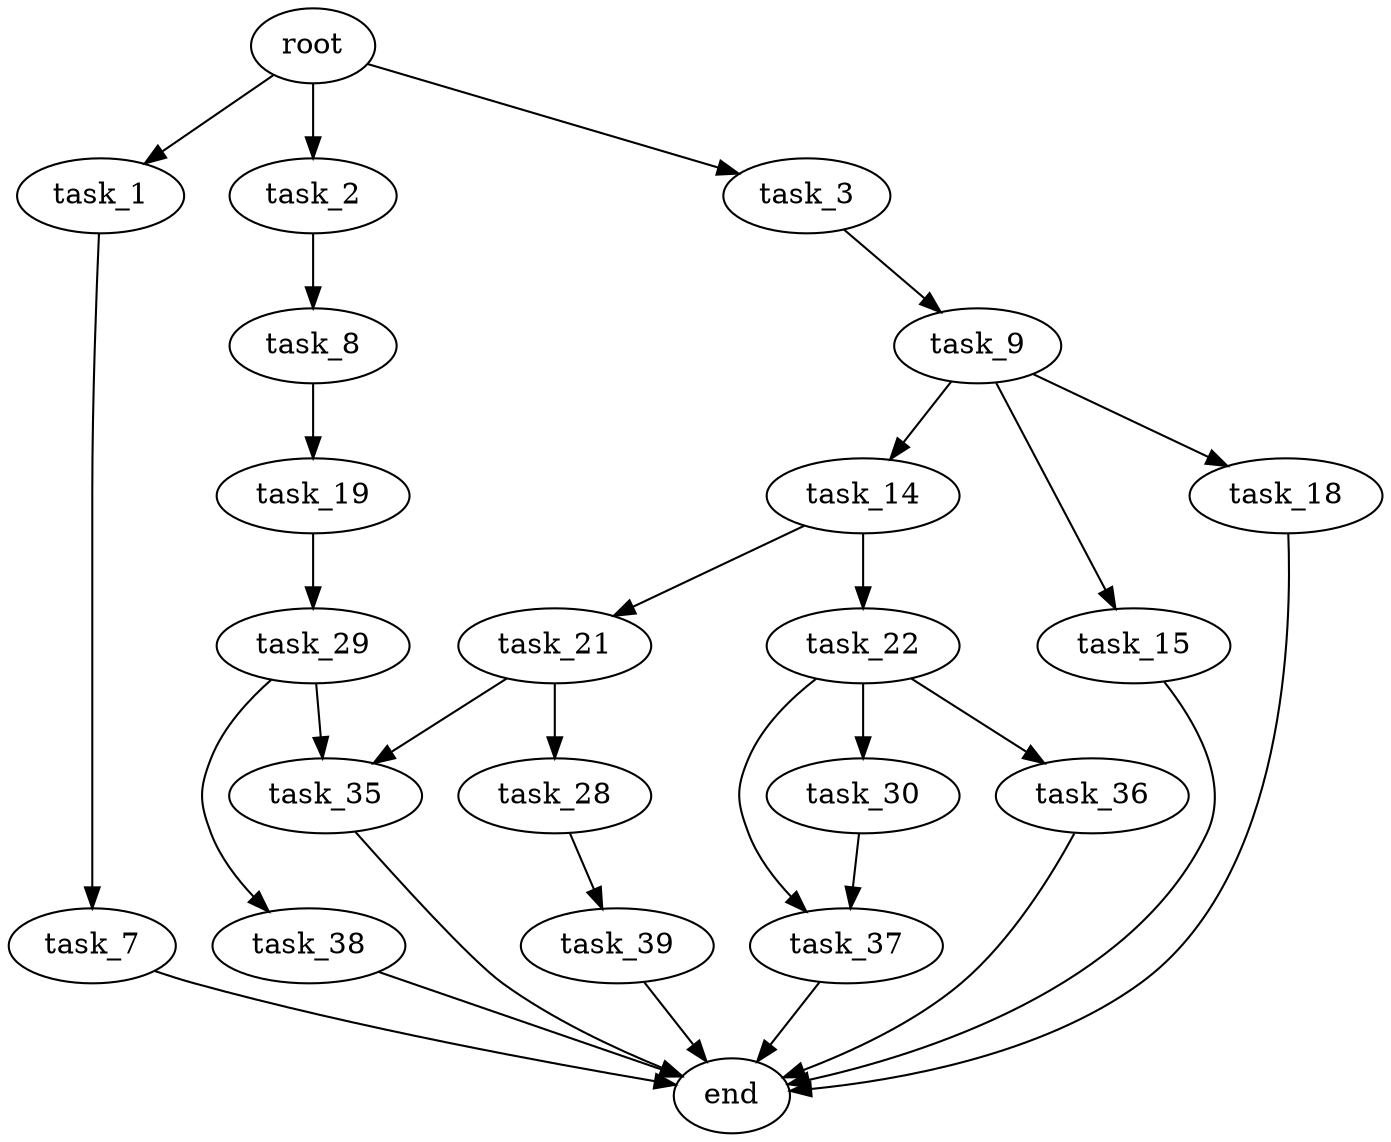 digraph G {
  root [size="0.000000"];
  task_1 [size="28991029248.000000"];
  task_2 [size="14560401940.000000"];
  task_3 [size="264525206346.000000"];
  task_7 [size="231928233984.000000"];
  task_8 [size="549755813888.000000"];
  task_9 [size="490154491234.000000"];
  task_14 [size="448766601035.000000"];
  task_15 [size="27855898373.000000"];
  task_18 [size="1089894056.000000"];
  task_19 [size="35067705549.000000"];
  task_21 [size="2339130044.000000"];
  task_22 [size="1073741824000.000000"];
  task_28 [size="16808837230.000000"];
  task_29 [size="78597703373.000000"];
  task_30 [size="1063508697944.000000"];
  task_35 [size="4189760474.000000"];
  task_36 [size="2473961797.000000"];
  task_37 [size="23067045730.000000"];
  task_38 [size="12011371002.000000"];
  task_39 [size="376895627977.000000"];
  end [size="0.000000"];

  root -> task_1 [size="1.000000"];
  root -> task_2 [size="1.000000"];
  root -> task_3 [size="1.000000"];
  task_1 -> task_7 [size="75497472.000000"];
  task_2 -> task_8 [size="411041792.000000"];
  task_3 -> task_9 [size="411041792.000000"];
  task_7 -> end [size="1.000000"];
  task_8 -> task_19 [size="536870912.000000"];
  task_9 -> task_14 [size="838860800.000000"];
  task_9 -> task_15 [size="838860800.000000"];
  task_9 -> task_18 [size="838860800.000000"];
  task_14 -> task_21 [size="301989888.000000"];
  task_14 -> task_22 [size="301989888.000000"];
  task_15 -> end [size="1.000000"];
  task_18 -> end [size="1.000000"];
  task_19 -> task_29 [size="838860800.000000"];
  task_21 -> task_28 [size="134217728.000000"];
  task_21 -> task_35 [size="134217728.000000"];
  task_22 -> task_30 [size="838860800.000000"];
  task_22 -> task_36 [size="838860800.000000"];
  task_22 -> task_37 [size="838860800.000000"];
  task_28 -> task_39 [size="411041792.000000"];
  task_29 -> task_35 [size="209715200.000000"];
  task_29 -> task_38 [size="209715200.000000"];
  task_30 -> task_37 [size="679477248.000000"];
  task_35 -> end [size="1.000000"];
  task_36 -> end [size="1.000000"];
  task_37 -> end [size="1.000000"];
  task_38 -> end [size="1.000000"];
  task_39 -> end [size="1.000000"];
}
